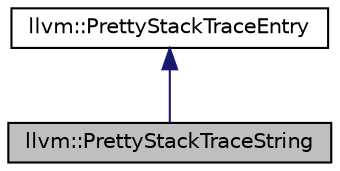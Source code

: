 digraph "llvm::PrettyStackTraceString"
{
 // LATEX_PDF_SIZE
  bgcolor="transparent";
  edge [fontname="Helvetica",fontsize="10",labelfontname="Helvetica",labelfontsize="10"];
  node [fontname="Helvetica",fontsize="10",shape="box"];
  Node1 [label="llvm::PrettyStackTraceString",height=0.2,width=0.4,color="black", fillcolor="grey75", style="filled", fontcolor="black",tooltip="PrettyStackTraceString - This object prints a specified string (which should not contain newlines) to..."];
  Node2 -> Node1 [dir="back",color="midnightblue",fontsize="10",style="solid",fontname="Helvetica"];
  Node2 [label="llvm::PrettyStackTraceEntry",height=0.2,width=0.4,color="black",URL="$classllvm_1_1PrettyStackTraceEntry.html",tooltip="PrettyStackTraceEntry - This class is used to represent a frame of the \"pretty\" stack trace that is d..."];
}
